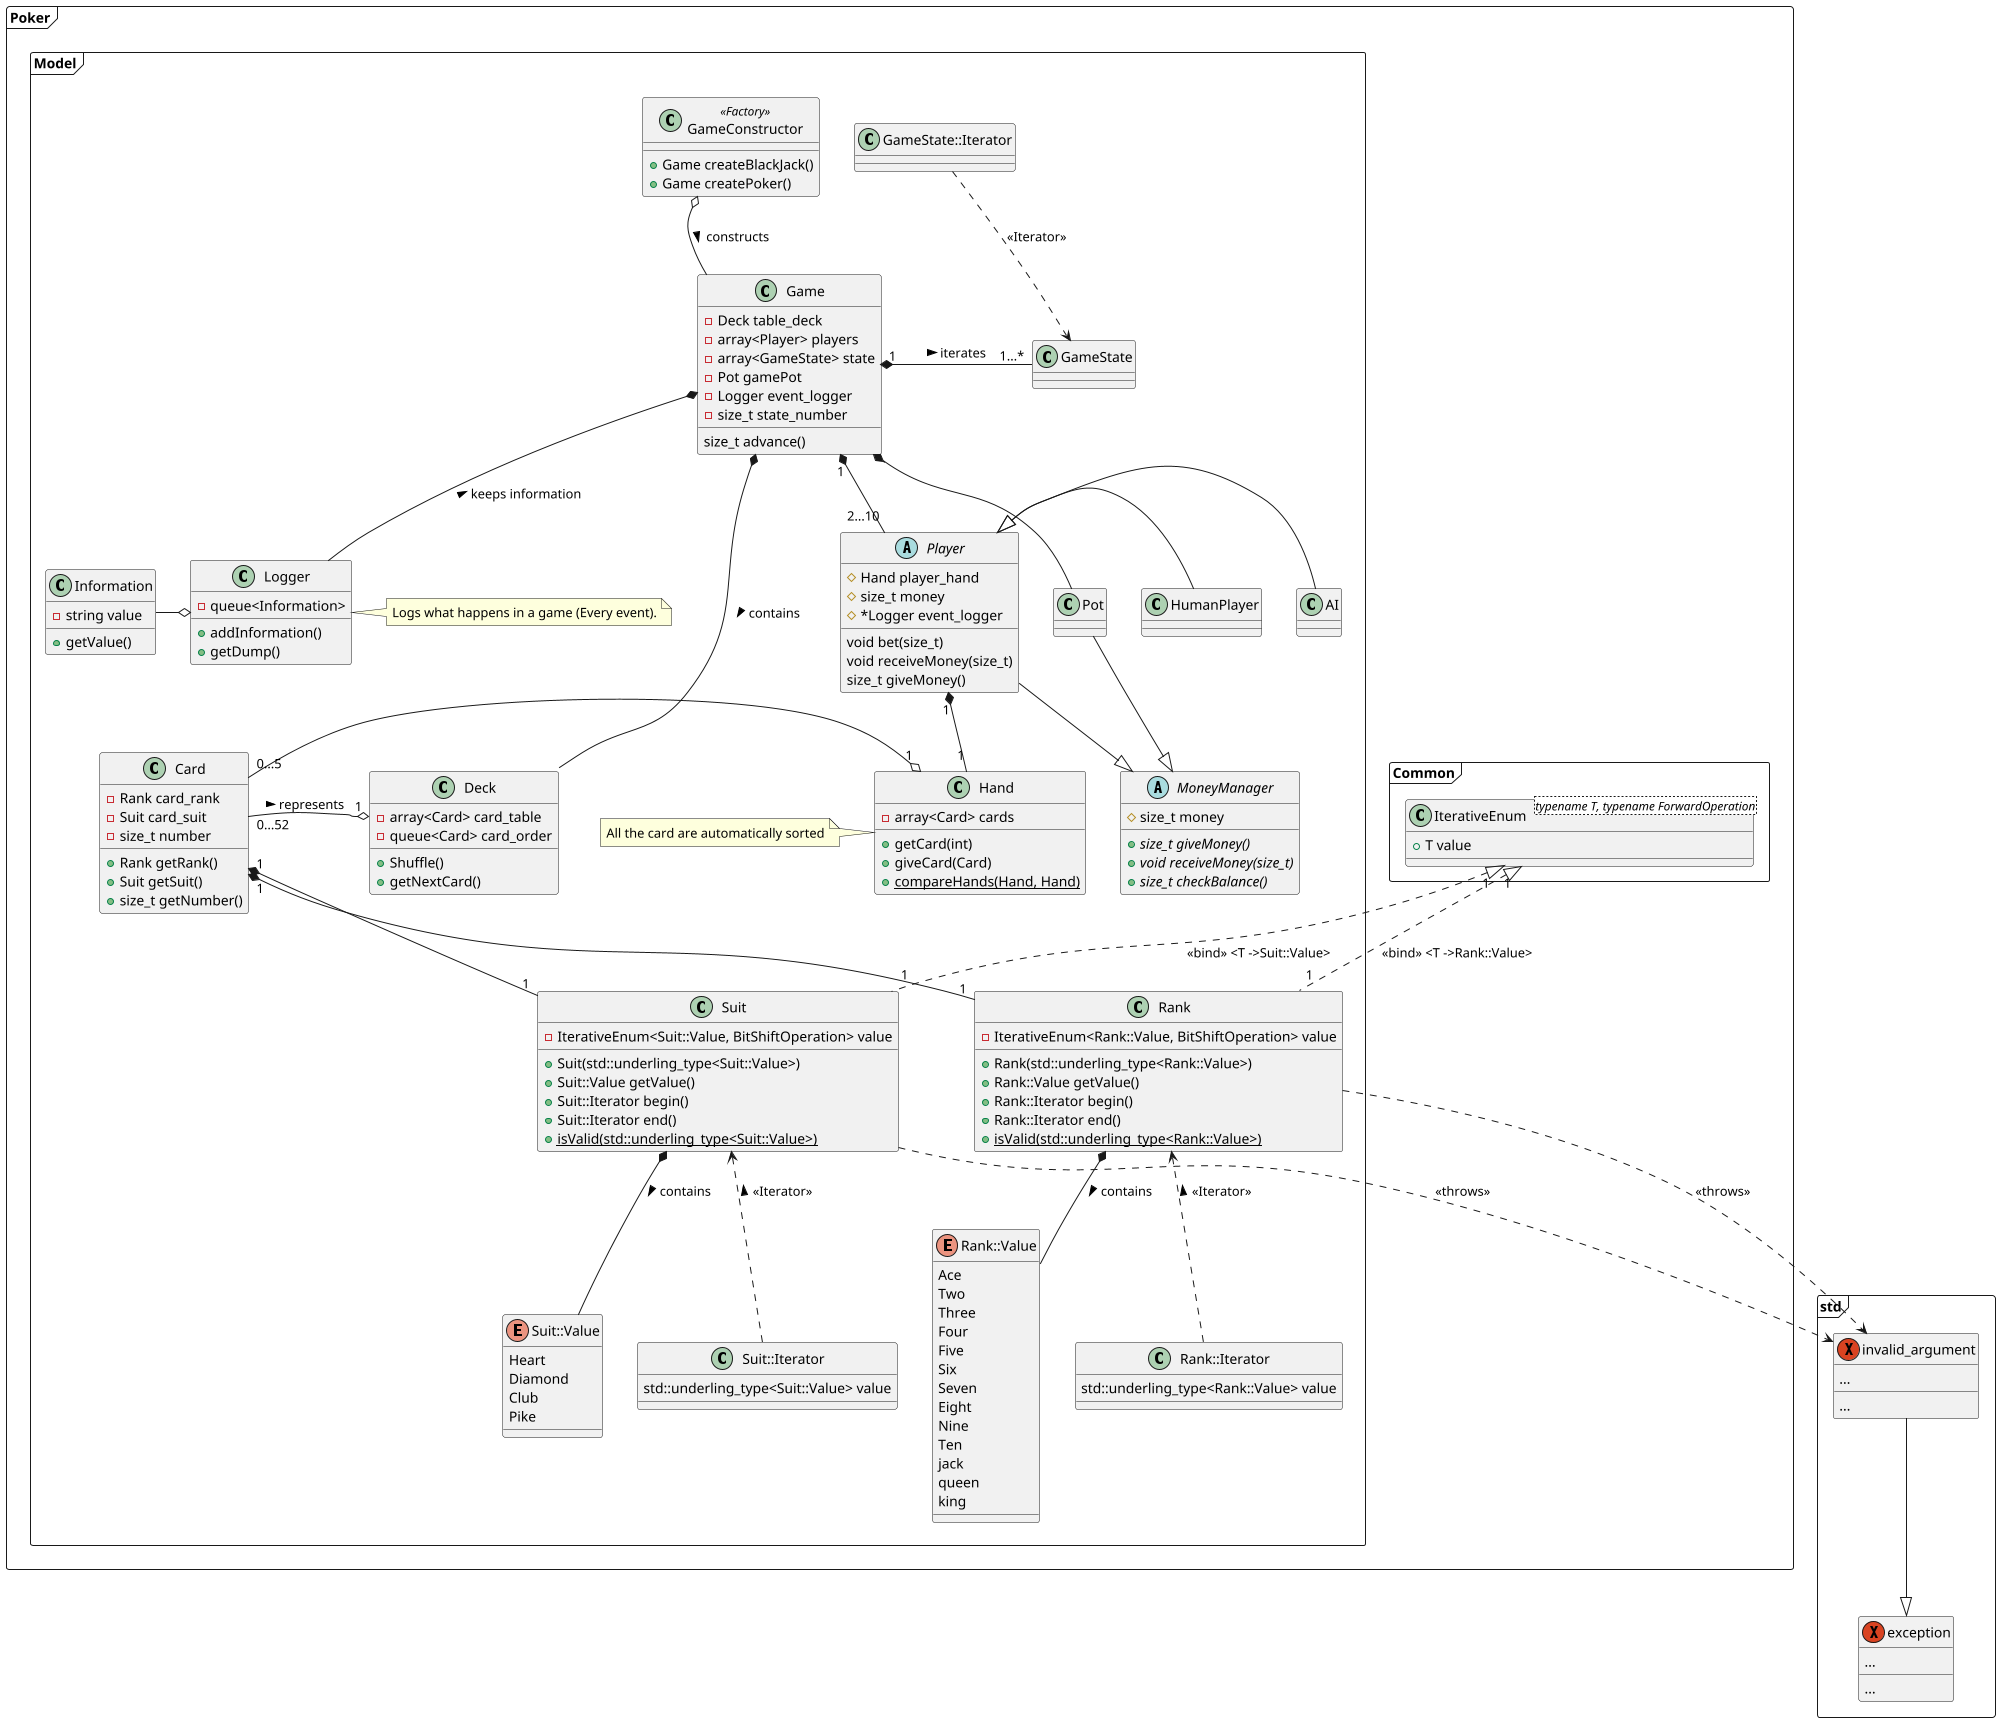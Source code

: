 @startuml
scale 2000 width
namespace std <<Frame>> {
	exception exception {
		{field} ...
        {method} ...
	}
	exception invalid_argument {
		{field} ...
		{method} ...
	}

	'=============================================================

	invalid_argument --|> exception
}

namespace Poker <<Frame>> {
	namespace Common <<Frame>> {
		class IterativeEnum<typename T, typename ForwardOperation> {
	        +T value
	    }
	}
	namespace Model <<Frame>> {
		together {
			enum Suit::Value {
				Heart
				Diamond
				Club
				Pike
			}
			class Suit::Iterator {
				std::underling_type<Suit::Value> value
			}
			class Suit {
				-IterativeEnum<Suit::Value, BitShiftOperation> value
				+Suit(std::underling_type<Suit::Value>)
				+Suit::Value getValue()
				+Suit::Iterator begin()
				+Suit::Iterator end()
				+ {static} isValid(std::underling_type<Suit::Value>)
			}
		}
		together {
			enum Rank::Value {
	            Ace
	            Two
	            Three
	            Four
	            Five
	            Six
	            Seven
	            Eight
	            Nine
	            Ten
	            jack
	            queen
	            king
	        }
			class Rank::Iterator {
				std::underling_type<Rank::Value> value
			}
			class Rank {
				-IterativeEnum<Rank::Value, BitShiftOperation> value
				+Rank(std::underling_type<Rank::Value>)
				+Rank::Value getValue()
				+Rank::Iterator begin()
				+Rank::Iterator end()
				+ {static} isValid(std::underling_type<Rank::Value>)
			}
		}

		class Card {
			-Rank card_rank
			-Suit card_suit
			-size_t number
			+Rank getRank()
			+Suit getSuit()
			+size_t getNumber()
		}

		together {
			class Deck {
                -array<Card> card_table
                -queue<Card> card_order
                +Shuffle()
                +getNextCard()
            }

            class Hand {
                -array<Card> cards
                +getCard(int)
                +giveCard(Card)
                + {static} compareHands(Hand, Hand)
            }
            note left of Hand
                All the card are automatically sorted
            end note
		}


		together {
			abstract class Player {
                #Hand player_hand
                #size_t money
                #*Logger event_logger
                void bet(size_t)
                void receiveMoney(size_t)
                size_t giveMoney()
            }

            class HumanPlayer {
            }

            class AI {

            }
		}

		abstract class MoneyManager {
			#size_t money
            {abstract} +size_t giveMoney()
            {abstract} +void receiveMoney(size_t)
            {abstract} +size_t checkBalance()
		}
		class Pot {
		}

		together {
			class GameState {
			}
			class GameState::Iterator {
			}

			class Game {
				-Deck table_deck
				-array<Player> players
				-array<GameState> state
				-Pot gamePot
				-Logger event_logger
				-size_t state_number
				size_t advance()
			}
			class GameConstructor <<Factory>> {
				+Game createBlackJack()
				+Game createPoker()
			}
		}
		together {
			class Information {
				-string value
				+getValue()
			}
			class Logger {
				-queue<Information>
				+addInformation()
				+getDump()
			}
			note right of Logger
	            Logs what happens in a game (Every event).
	        end note
        }

		'=============================================================

		Suit "1" .u.|> "1" IterativeEnum : <<bind>> <T ->Suit::Value>
		Rank "1" .u.|> "1" IterativeEnum : <<bind>> <T ->Rank::Value>
		Suit *-- Suit::Value : contains >
		Rank *-- Rank::Value : contains >
		Suit <.. Suit::Iterator :  < <<Iterator>>
		Rank <.. Rank::Iterator : < <<Iterator>>
		Suit ..> invalid_argument : <<throws>>
		Rank ..> invalid_argument : <<throws>>

		Card "1" *-- "1" Suit
		Card "1" *-- "1" Rank

		Deck::array "1" o-l- "0...52" Card : represents <
		Hand "1" o-r- "0...5" Card

		Player -r-|> MoneyManager
		Pot -d-|> MoneyManager

		Player "1" *-- "1" Hand
		HumanPlayer -r-|> Player
		AI -l-|> Player

		GameState::Iterator .r.> GameState : <<Iterator>>
		Logger o-l- Information

		Game "1" *-l- "1...*" GameState : iterates >
		Game *-- Pot
		Game *-- Deck : contains >
		Game "1" *-- "2...10" Player
		Game *-- Logger : keeps information <

		GameConstructor o-- Game : constructs >
	}
}

@enduml